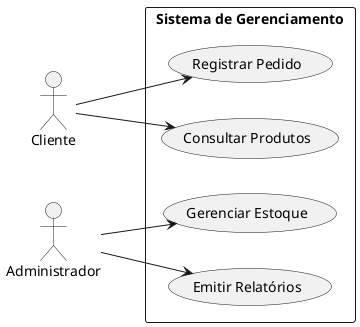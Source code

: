 @startuml
left to right direction
actor Cliente
actor Administrador

rectangle "Sistema de Gerenciamento" {
    usecase "Registrar Pedido" as UC1
    usecase "Consultar Produtos" as UC2
    usecase "Gerenciar Estoque" as UC3
    usecase "Emitir Relatórios" as UC4
}

Cliente --> UC1
Cliente --> UC2
Administrador --> UC3
Administrador --> UC4
@enduml